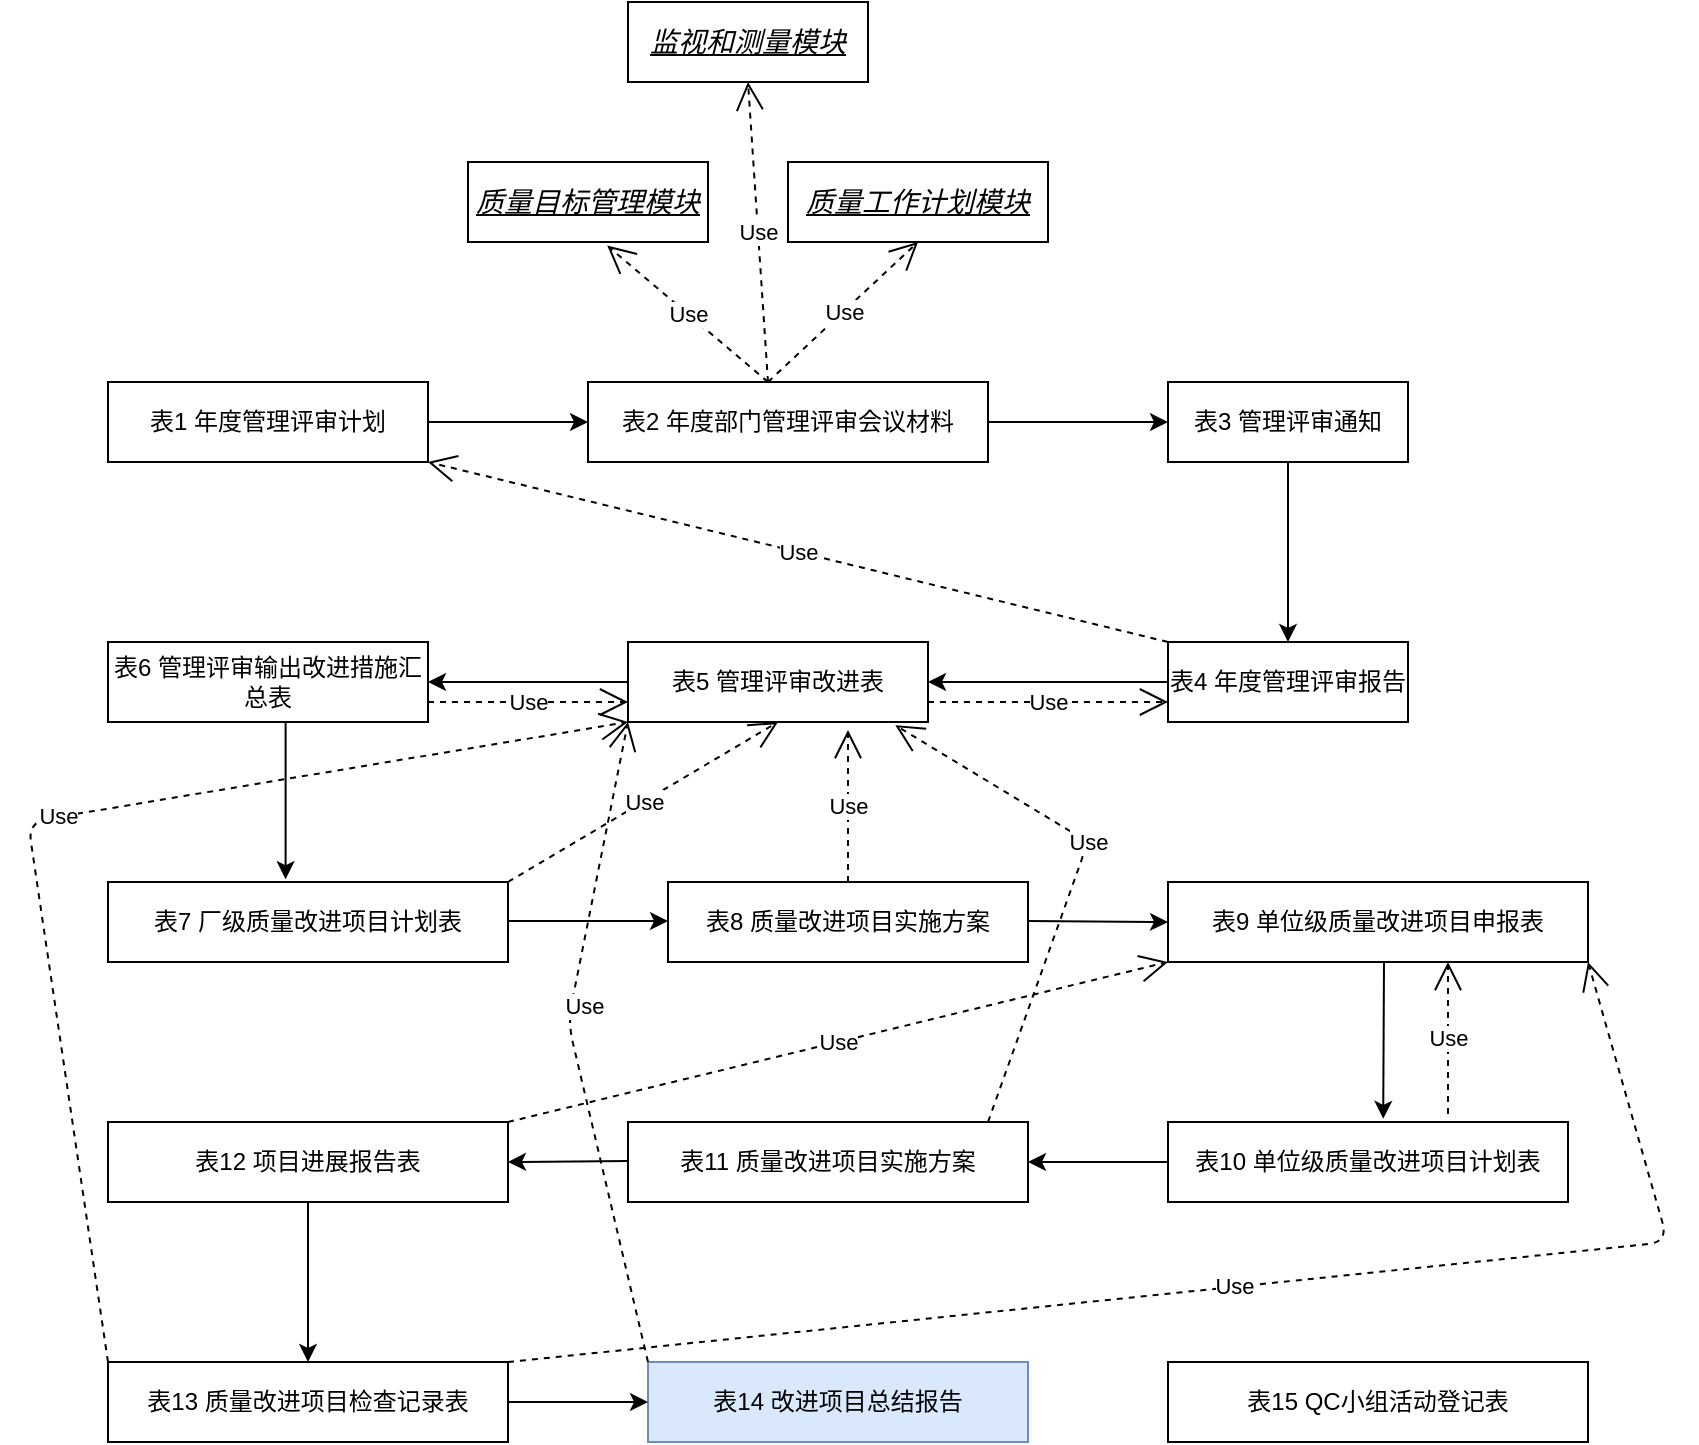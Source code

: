 <mxfile version="12.9.13" type="device"><diagram id="5wOED1o3jtepssHTcMpo" name="第 1 页"><mxGraphModel dx="1024" dy="605" grid="1" gridSize="10" guides="1" tooltips="1" connect="1" arrows="1" fold="1" page="1" pageScale="1" pageWidth="3300" pageHeight="4681" math="0" shadow="0"><root><mxCell id="0"/><mxCell id="1" parent="0"/><mxCell id="0UoD-_pjNZb5S0tYh8r_-1" value="表1 年度管理评审计划" style="rounded=0;whiteSpace=wrap;html=1;" vertex="1" parent="1"><mxGeometry x="240" y="270" width="160" height="40" as="geometry"/></mxCell><mxCell id="0UoD-_pjNZb5S0tYh8r_-2" value="表2 年度部门管理评审会议材料" style="rounded=0;whiteSpace=wrap;html=1;" vertex="1" parent="1"><mxGeometry x="480" y="270" width="200" height="40" as="geometry"/></mxCell><mxCell id="0UoD-_pjNZb5S0tYh8r_-3" value="" style="endArrow=classic;html=1;exitX=1;exitY=0.5;exitDx=0;exitDy=0;entryX=0;entryY=0.5;entryDx=0;entryDy=0;" edge="1" parent="1" source="0UoD-_pjNZb5S0tYh8r_-1" target="0UoD-_pjNZb5S0tYh8r_-2"><mxGeometry width="50" height="50" relative="1" as="geometry"><mxPoint x="560" y="480" as="sourcePoint"/><mxPoint x="610" y="430" as="targetPoint"/></mxGeometry></mxCell><mxCell id="0UoD-_pjNZb5S0tYh8r_-4" value="&lt;i&gt;&lt;u&gt;&lt;span style=&quot;font-size: 10.5pt&quot;&gt;质量目标管理模块&lt;/span&gt;&lt;/u&gt;&lt;/i&gt;" style="rounded=0;whiteSpace=wrap;html=1;" vertex="1" parent="1"><mxGeometry x="420" y="160" width="120" height="40" as="geometry"/></mxCell><mxCell id="0UoD-_pjNZb5S0tYh8r_-5" value="&lt;i&gt;&lt;u&gt;&lt;span style=&quot;font-size: 10.5pt&quot;&gt;质量工作计划模块&lt;/span&gt;&lt;/u&gt;&lt;/i&gt;" style="rounded=0;whiteSpace=wrap;html=1;" vertex="1" parent="1"><mxGeometry x="580" y="160" width="130" height="40" as="geometry"/></mxCell><mxCell id="0UoD-_pjNZb5S0tYh8r_-6" value="&lt;i&gt;&lt;u&gt;&lt;span style=&quot;font-size: 10.5pt&quot;&gt;监视和测量模块&lt;/span&gt;&lt;/u&gt;&lt;/i&gt;" style="rounded=0;whiteSpace=wrap;html=1;" vertex="1" parent="1"><mxGeometry x="500" y="80" width="120" height="40" as="geometry"/></mxCell><mxCell id="0UoD-_pjNZb5S0tYh8r_-8" value="Use" style="endArrow=open;endSize=12;dashed=1;html=1;exitX=0.45;exitY=0;exitDx=0;exitDy=0;exitPerimeter=0;entryX=0.58;entryY=1.045;entryDx=0;entryDy=0;entryPerimeter=0;" edge="1" parent="1" source="0UoD-_pjNZb5S0tYh8r_-2" target="0UoD-_pjNZb5S0tYh8r_-4"><mxGeometry width="160" relative="1" as="geometry"><mxPoint x="500" y="200" as="sourcePoint"/><mxPoint x="660" y="200" as="targetPoint"/></mxGeometry></mxCell><mxCell id="0UoD-_pjNZb5S0tYh8r_-9" value="Use" style="endArrow=open;endSize=12;dashed=1;html=1;exitX=0.45;exitY=0;exitDx=0;exitDy=0;exitPerimeter=0;entryX=0.5;entryY=1;entryDx=0;entryDy=0;" edge="1" parent="1" source="0UoD-_pjNZb5S0tYh8r_-2" target="0UoD-_pjNZb5S0tYh8r_-5"><mxGeometry width="160" relative="1" as="geometry"><mxPoint x="500" y="200" as="sourcePoint"/><mxPoint x="660" y="200" as="targetPoint"/></mxGeometry></mxCell><mxCell id="0UoD-_pjNZb5S0tYh8r_-10" value="Use" style="endArrow=open;endSize=12;dashed=1;html=1;entryX=0.5;entryY=1;entryDx=0;entryDy=0;" edge="1" parent="1" target="0UoD-_pjNZb5S0tYh8r_-6"><mxGeometry width="160" relative="1" as="geometry"><mxPoint x="570" y="270" as="sourcePoint"/><mxPoint x="660" y="200" as="targetPoint"/></mxGeometry></mxCell><mxCell id="0UoD-_pjNZb5S0tYh8r_-11" value="表3 管理评审通知" style="rounded=0;whiteSpace=wrap;html=1;" vertex="1" parent="1"><mxGeometry x="770" y="270" width="120" height="40" as="geometry"/></mxCell><mxCell id="0UoD-_pjNZb5S0tYh8r_-12" value="" style="endArrow=classic;html=1;exitX=1;exitY=0.5;exitDx=0;exitDy=0;entryX=0;entryY=0.5;entryDx=0;entryDy=0;" edge="1" parent="1" source="0UoD-_pjNZb5S0tYh8r_-2" target="0UoD-_pjNZb5S0tYh8r_-11"><mxGeometry width="50" height="50" relative="1" as="geometry"><mxPoint x="560" y="330" as="sourcePoint"/><mxPoint x="610" y="280" as="targetPoint"/></mxGeometry></mxCell><mxCell id="0UoD-_pjNZb5S0tYh8r_-13" value="表4 年度管理评审报告" style="rounded=0;whiteSpace=wrap;html=1;" vertex="1" parent="1"><mxGeometry x="770" y="400" width="120" height="40" as="geometry"/></mxCell><mxCell id="0UoD-_pjNZb5S0tYh8r_-14" value="" style="endArrow=classic;html=1;exitX=0.5;exitY=1;exitDx=0;exitDy=0;entryX=0.5;entryY=0;entryDx=0;entryDy=0;" edge="1" parent="1" source="0UoD-_pjNZb5S0tYh8r_-11" target="0UoD-_pjNZb5S0tYh8r_-13"><mxGeometry width="50" height="50" relative="1" as="geometry"><mxPoint x="560" y="330" as="sourcePoint"/><mxPoint x="610" y="280" as="targetPoint"/></mxGeometry></mxCell><mxCell id="0UoD-_pjNZb5S0tYh8r_-15" value="Use" style="endArrow=open;endSize=12;dashed=1;html=1;entryX=1;entryY=1;entryDx=0;entryDy=0;" edge="1" parent="1" target="0UoD-_pjNZb5S0tYh8r_-1"><mxGeometry width="160" relative="1" as="geometry"><mxPoint x="770" y="400" as="sourcePoint"/><mxPoint x="539.6" y="371.8" as="targetPoint"/></mxGeometry></mxCell><mxCell id="0UoD-_pjNZb5S0tYh8r_-16" value="表5 管理评审改进表" style="rounded=0;whiteSpace=wrap;html=1;" vertex="1" parent="1"><mxGeometry x="500" y="400" width="150" height="40" as="geometry"/></mxCell><mxCell id="0UoD-_pjNZb5S0tYh8r_-17" value="" style="endArrow=classic;html=1;exitX=0;exitY=0.5;exitDx=0;exitDy=0;entryX=1;entryY=0.5;entryDx=0;entryDy=0;" edge="1" parent="1" source="0UoD-_pjNZb5S0tYh8r_-13" target="0UoD-_pjNZb5S0tYh8r_-16"><mxGeometry width="50" height="50" relative="1" as="geometry"><mxPoint x="560" y="330" as="sourcePoint"/><mxPoint x="610" y="280" as="targetPoint"/></mxGeometry></mxCell><mxCell id="0UoD-_pjNZb5S0tYh8r_-18" value="Use" style="endArrow=open;endSize=12;dashed=1;html=1;" edge="1" parent="1"><mxGeometry width="160" relative="1" as="geometry"><mxPoint x="650" y="430" as="sourcePoint"/><mxPoint x="770" y="430" as="targetPoint"/></mxGeometry></mxCell><mxCell id="0UoD-_pjNZb5S0tYh8r_-19" value="表6 管理评审输出改进措施汇总表" style="rounded=0;whiteSpace=wrap;html=1;" vertex="1" parent="1"><mxGeometry x="240" y="400" width="160" height="40" as="geometry"/></mxCell><mxCell id="0UoD-_pjNZb5S0tYh8r_-20" value="" style="endArrow=classic;html=1;exitX=0;exitY=0.5;exitDx=0;exitDy=0;entryX=1;entryY=0.5;entryDx=0;entryDy=0;" edge="1" parent="1" source="0UoD-_pjNZb5S0tYh8r_-16" target="0UoD-_pjNZb5S0tYh8r_-19"><mxGeometry width="50" height="50" relative="1" as="geometry"><mxPoint x="410" y="300" as="sourcePoint"/><mxPoint x="490" y="300" as="targetPoint"/></mxGeometry></mxCell><mxCell id="0UoD-_pjNZb5S0tYh8r_-21" value="Use" style="endArrow=open;endSize=12;dashed=1;html=1;" edge="1" parent="1"><mxGeometry width="160" relative="1" as="geometry"><mxPoint x="400" y="430" as="sourcePoint"/><mxPoint x="500" y="430" as="targetPoint"/></mxGeometry></mxCell><mxCell id="0UoD-_pjNZb5S0tYh8r_-22" value="表7 厂级质量改进项目计划表" style="rounded=0;whiteSpace=wrap;html=1;" vertex="1" parent="1"><mxGeometry x="240" y="520" width="200" height="40" as="geometry"/></mxCell><mxCell id="0UoD-_pjNZb5S0tYh8r_-23" value="" style="endArrow=classic;html=1;exitX=0.555;exitY=1.005;exitDx=0;exitDy=0;exitPerimeter=0;entryX=0.444;entryY=-0.035;entryDx=0;entryDy=0;entryPerimeter=0;" edge="1" parent="1" source="0UoD-_pjNZb5S0tYh8r_-19" target="0UoD-_pjNZb5S0tYh8r_-22"><mxGeometry width="50" height="50" relative="1" as="geometry"><mxPoint x="560" y="330" as="sourcePoint"/><mxPoint x="610" y="280" as="targetPoint"/></mxGeometry></mxCell><mxCell id="0UoD-_pjNZb5S0tYh8r_-24" value="Use" style="endArrow=open;endSize=12;dashed=1;html=1;exitX=1;exitY=0;exitDx=0;exitDy=0;entryX=0.5;entryY=1;entryDx=0;entryDy=0;" edge="1" parent="1" source="0UoD-_pjNZb5S0tYh8r_-22" target="0UoD-_pjNZb5S0tYh8r_-16"><mxGeometry width="160" relative="1" as="geometry"><mxPoint x="640" y="490" as="sourcePoint"/><mxPoint x="760" y="490" as="targetPoint"/></mxGeometry></mxCell><mxCell id="0UoD-_pjNZb5S0tYh8r_-25" value="表8 质量改进项目实施方案" style="rounded=0;whiteSpace=wrap;html=1;" vertex="1" parent="1"><mxGeometry x="520" y="520" width="180" height="40" as="geometry"/></mxCell><mxCell id="0UoD-_pjNZb5S0tYh8r_-26" value="Use" style="endArrow=open;endSize=12;dashed=1;html=1;exitX=0.5;exitY=0;exitDx=0;exitDy=0;" edge="1" parent="1" source="0UoD-_pjNZb5S0tYh8r_-25"><mxGeometry width="160" relative="1" as="geometry"><mxPoint x="450" y="530" as="sourcePoint"/><mxPoint x="610" y="444" as="targetPoint"/></mxGeometry></mxCell><mxCell id="0UoD-_pjNZb5S0tYh8r_-27" value="" style="endArrow=classic;html=1;exitX=1;exitY=0.5;exitDx=0;exitDy=0;entryX=0;entryY=0.5;entryDx=0;entryDy=0;" edge="1" parent="1"><mxGeometry width="50" height="50" relative="1" as="geometry"><mxPoint x="440" y="539.5" as="sourcePoint"/><mxPoint x="520" y="539.5" as="targetPoint"/></mxGeometry></mxCell><mxCell id="0UoD-_pjNZb5S0tYh8r_-28" value="表9 单位级质量改进项目申报表" style="rounded=0;whiteSpace=wrap;html=1;" vertex="1" parent="1"><mxGeometry x="770" y="520" width="210" height="40" as="geometry"/></mxCell><mxCell id="0UoD-_pjNZb5S0tYh8r_-29" value="" style="endArrow=classic;html=1;exitX=1;exitY=0.5;exitDx=0;exitDy=0;" edge="1" parent="1"><mxGeometry width="50" height="50" relative="1" as="geometry"><mxPoint x="700" y="539.5" as="sourcePoint"/><mxPoint x="770" y="540" as="targetPoint"/></mxGeometry></mxCell><mxCell id="0UoD-_pjNZb5S0tYh8r_-30" value="表10 单位级质量改进项目计划表" style="rounded=0;whiteSpace=wrap;html=1;" vertex="1" parent="1"><mxGeometry x="770" y="640" width="200" height="40" as="geometry"/></mxCell><mxCell id="0UoD-_pjNZb5S0tYh8r_-31" value="" style="endArrow=classic;html=1;entryX=0.538;entryY=-0.04;entryDx=0;entryDy=0;entryPerimeter=0;" edge="1" parent="1" target="0UoD-_pjNZb5S0tYh8r_-30"><mxGeometry width="50" height="50" relative="1" as="geometry"><mxPoint x="878" y="560" as="sourcePoint"/><mxPoint x="780" y="550" as="targetPoint"/></mxGeometry></mxCell><mxCell id="0UoD-_pjNZb5S0tYh8r_-32" value="Use" style="endArrow=open;endSize=12;dashed=1;html=1;" edge="1" parent="1"><mxGeometry width="160" relative="1" as="geometry"><mxPoint x="910" y="636" as="sourcePoint"/><mxPoint x="910" y="560" as="targetPoint"/></mxGeometry></mxCell><mxCell id="0UoD-_pjNZb5S0tYh8r_-33" value="表11 质量改进项目实施方案" style="rounded=0;whiteSpace=wrap;html=1;" vertex="1" parent="1"><mxGeometry x="500" y="640" width="200" height="40" as="geometry"/></mxCell><mxCell id="0UoD-_pjNZb5S0tYh8r_-34" value="" style="endArrow=classic;html=1;exitX=0;exitY=0.5;exitDx=0;exitDy=0;entryX=1;entryY=0.5;entryDx=0;entryDy=0;" edge="1" parent="1" source="0UoD-_pjNZb5S0tYh8r_-30" target="0UoD-_pjNZb5S0tYh8r_-33"><mxGeometry width="50" height="50" relative="1" as="geometry"><mxPoint x="710" y="549.5" as="sourcePoint"/><mxPoint x="780" y="550" as="targetPoint"/></mxGeometry></mxCell><mxCell id="0UoD-_pjNZb5S0tYh8r_-35" value="Use" style="endArrow=open;endSize=12;dashed=1;html=1;entryX=0.891;entryY=1.04;entryDx=0;entryDy=0;entryPerimeter=0;" edge="1" parent="1" target="0UoD-_pjNZb5S0tYh8r_-16"><mxGeometry x="0.138" width="160" relative="1" as="geometry"><mxPoint x="680" y="640" as="sourcePoint"/><mxPoint x="680" y="564" as="targetPoint"/><Array as="points"><mxPoint x="730" y="500"/></Array><mxPoint as="offset"/></mxGeometry></mxCell><mxCell id="0UoD-_pjNZb5S0tYh8r_-36" value="表12 项目进展报告表" style="rounded=0;whiteSpace=wrap;html=1;" vertex="1" parent="1"><mxGeometry x="240" y="640" width="200" height="40" as="geometry"/></mxCell><mxCell id="0UoD-_pjNZb5S0tYh8r_-37" value="" style="endArrow=classic;html=1;exitX=0;exitY=0.5;exitDx=0;exitDy=0;entryX=1;entryY=0.5;entryDx=0;entryDy=0;" edge="1" parent="1" target="0UoD-_pjNZb5S0tYh8r_-36"><mxGeometry width="50" height="50" relative="1" as="geometry"><mxPoint x="500" y="659.5" as="sourcePoint"/><mxPoint x="430" y="659.5" as="targetPoint"/></mxGeometry></mxCell><mxCell id="0UoD-_pjNZb5S0tYh8r_-38" value="Use" style="endArrow=open;endSize=12;dashed=1;html=1;exitX=1;exitY=0;exitDx=0;exitDy=0;entryX=0;entryY=1;entryDx=0;entryDy=0;" edge="1" parent="1" source="0UoD-_pjNZb5S0tYh8r_-36" target="0UoD-_pjNZb5S0tYh8r_-28"><mxGeometry width="160" relative="1" as="geometry"><mxPoint x="500" y="510" as="sourcePoint"/><mxPoint x="460" y="610" as="targetPoint"/></mxGeometry></mxCell><mxCell id="0UoD-_pjNZb5S0tYh8r_-39" value="表13 质量改进项目检查记录表" style="rounded=0;whiteSpace=wrap;html=1;" vertex="1" parent="1"><mxGeometry x="240" y="760" width="200" height="40" as="geometry"/></mxCell><mxCell id="0UoD-_pjNZb5S0tYh8r_-40" value="" style="endArrow=classic;html=1;exitX=0.5;exitY=1;exitDx=0;exitDy=0;entryX=0.5;entryY=0;entryDx=0;entryDy=0;" edge="1" parent="1" source="0UoD-_pjNZb5S0tYh8r_-36" target="0UoD-_pjNZb5S0tYh8r_-39"><mxGeometry width="50" height="50" relative="1" as="geometry"><mxPoint x="620" y="820" as="sourcePoint"/><mxPoint x="670" y="770" as="targetPoint"/></mxGeometry></mxCell><mxCell id="0UoD-_pjNZb5S0tYh8r_-41" value="Use" style="endArrow=open;endSize=12;dashed=1;html=1;exitX=1;exitY=0;exitDx=0;exitDy=0;entryX=1;entryY=1;entryDx=0;entryDy=0;" edge="1" parent="1" source="0UoD-_pjNZb5S0tYh8r_-39" target="0UoD-_pjNZb5S0tYh8r_-28"><mxGeometry width="160" relative="1" as="geometry"><mxPoint x="500" y="610" as="sourcePoint"/><mxPoint x="1030" y="730" as="targetPoint"/><Array as="points"><mxPoint x="1020" y="700"/></Array></mxGeometry></mxCell><mxCell id="0UoD-_pjNZb5S0tYh8r_-42" value="Use" style="endArrow=open;endSize=12;dashed=1;html=1;exitX=0;exitY=0;exitDx=0;exitDy=0;entryX=0;entryY=1;entryDx=0;entryDy=0;" edge="1" parent="1" source="0UoD-_pjNZb5S0tYh8r_-39" target="0UoD-_pjNZb5S0tYh8r_-16"><mxGeometry width="160" relative="1" as="geometry"><mxPoint x="500" y="610" as="sourcePoint"/><mxPoint x="660" y="610" as="targetPoint"/><Array as="points"><mxPoint x="200" y="490"/></Array></mxGeometry></mxCell><mxCell id="0UoD-_pjNZb5S0tYh8r_-43" value="表14 改进项目总结报告" style="rounded=0;whiteSpace=wrap;html=1;fillColor=#dae8fc;strokeColor=#6c8ebf;" vertex="1" parent="1"><mxGeometry x="510" y="760" width="190" height="40" as="geometry"/></mxCell><mxCell id="0UoD-_pjNZb5S0tYh8r_-44" value="" style="endArrow=classic;html=1;exitX=1;exitY=0.5;exitDx=0;exitDy=0;entryX=0;entryY=0.5;entryDx=0;entryDy=0;" edge="1" parent="1" source="0UoD-_pjNZb5S0tYh8r_-39" target="0UoD-_pjNZb5S0tYh8r_-43"><mxGeometry width="50" height="50" relative="1" as="geometry"><mxPoint x="560" y="640" as="sourcePoint"/><mxPoint x="610" y="590" as="targetPoint"/></mxGeometry></mxCell><mxCell id="0UoD-_pjNZb5S0tYh8r_-45" value="Use" style="endArrow=open;endSize=12;dashed=1;html=1;exitX=0;exitY=0;exitDx=0;exitDy=0;" edge="1" parent="1" source="0UoD-_pjNZb5S0tYh8r_-43"><mxGeometry x="0.124" y="-6" width="160" relative="1" as="geometry"><mxPoint x="500" y="580" as="sourcePoint"/><mxPoint x="500" y="440" as="targetPoint"/><Array as="points"><mxPoint x="470" y="590"/></Array><mxPoint as="offset"/></mxGeometry></mxCell><mxCell id="0UoD-_pjNZb5S0tYh8r_-46" value="表15 QC小组活动登记表" style="rounded=0;whiteSpace=wrap;html=1;" vertex="1" parent="1"><mxGeometry x="770" y="760" width="210" height="40" as="geometry"/></mxCell></root></mxGraphModel></diagram></mxfile>